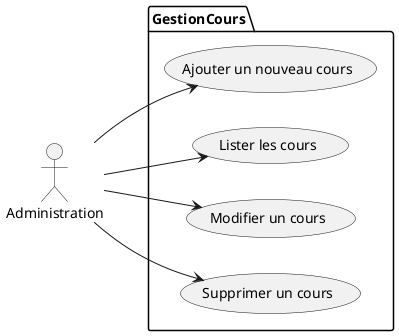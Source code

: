 @startuml
left to right direction

:Administration: as admin


package GestionCours{
    (Ajouter un nouveau cours) as addNewCours
    (Lister les cours) as listCours
    (Modifier un cours) as modifyCours
    (Supprimer un cours) as deleteCours
}

'Relation entre admin et les fonctionnalitées de gestion des cours
admin --> addNewCours
admin --> listCours
admin --> modifyCours
admin --> deleteCours

@enduml